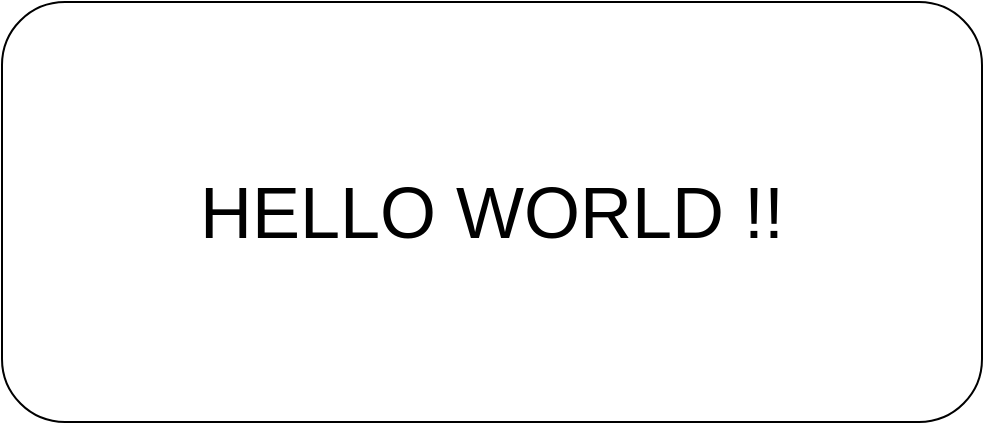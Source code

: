 <mxfile version="24.7.10">
  <diagram name="Page-1" id="A08cL91-5LCxf0c48nF4">
    <mxGraphModel dx="1050" dy="566" grid="1" gridSize="10" guides="1" tooltips="1" connect="1" arrows="1" fold="1" page="1" pageScale="1" pageWidth="850" pageHeight="1100" math="0" shadow="0">
      <root>
        <mxCell id="0" />
        <mxCell id="1" parent="0" />
        <mxCell id="vCdBwo0DuIwJV9Pn-zUY-1" value="&lt;font style=&quot;font-size: 36px;&quot;&gt;HELLO WORLD !!&lt;/font&gt;" style="rounded=1;whiteSpace=wrap;html=1;" vertex="1" parent="1">
          <mxGeometry x="160" y="190" width="490" height="210" as="geometry" />
        </mxCell>
      </root>
    </mxGraphModel>
  </diagram>
</mxfile>
